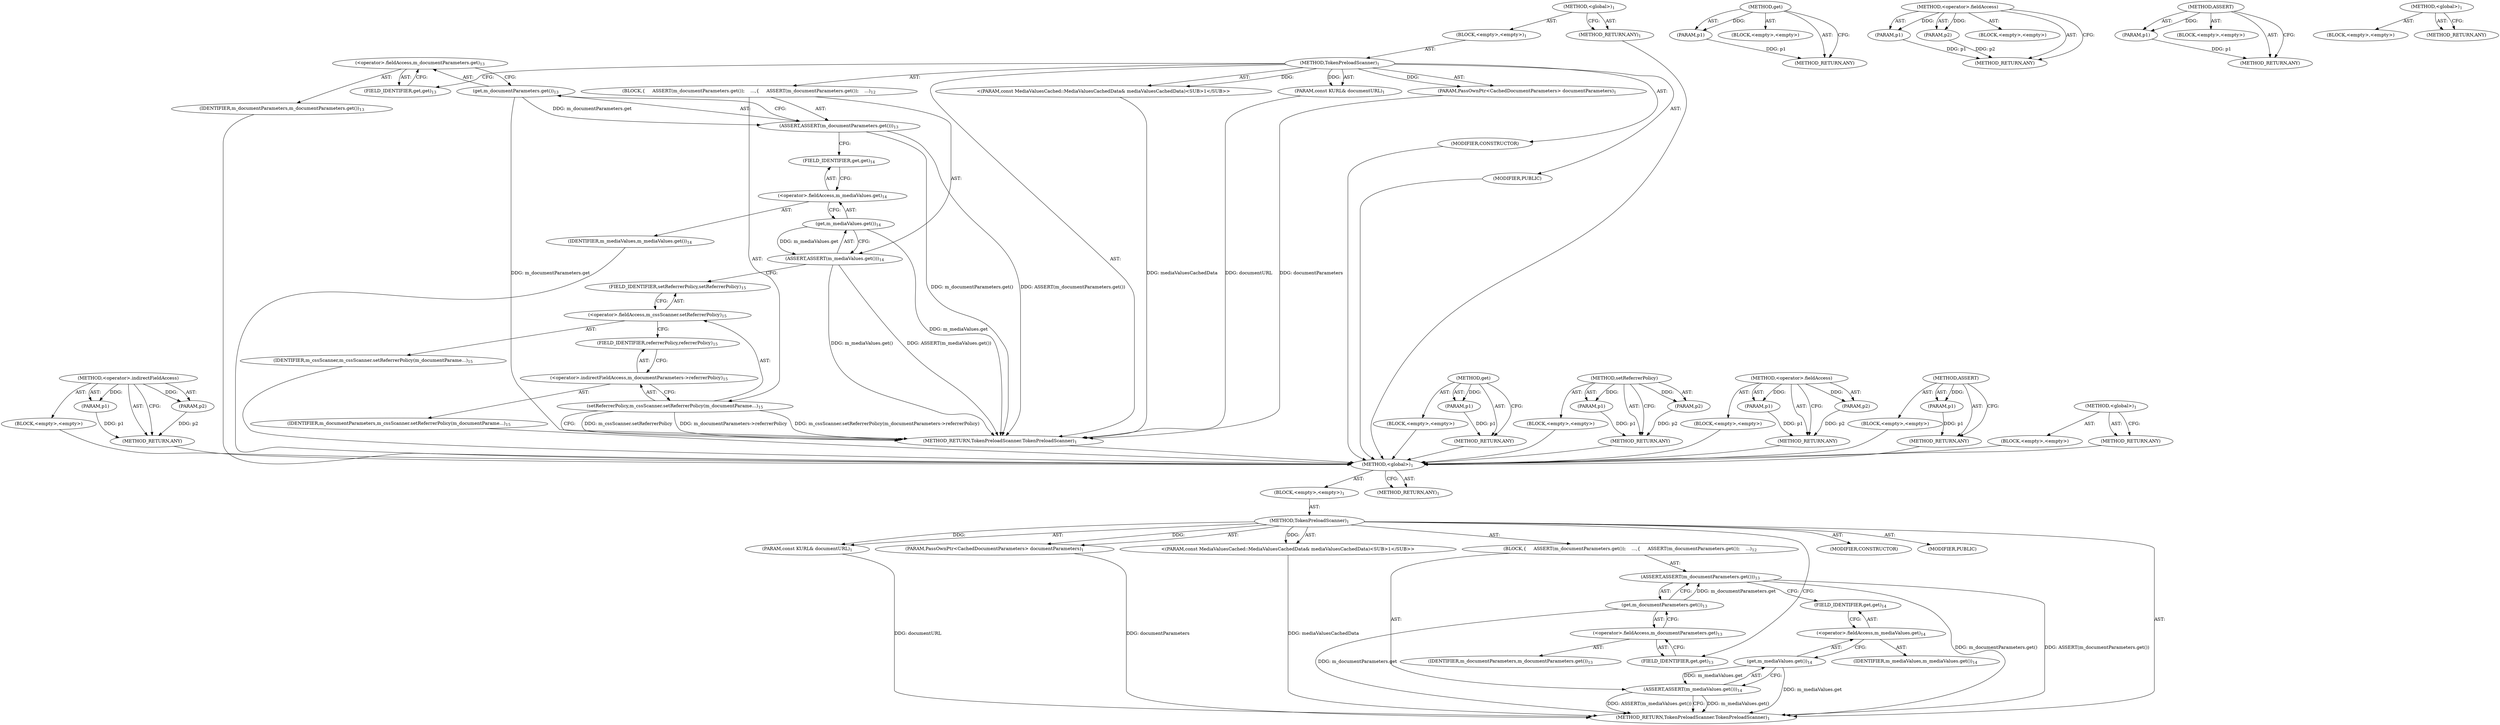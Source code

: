 digraph "&lt;global&gt;" {
vulnerable_6 [label=<(METHOD,&lt;global&gt;)<SUB>1</SUB>>];
vulnerable_7 [label=<(BLOCK,&lt;empty&gt;,&lt;empty&gt;)<SUB>1</SUB>>];
vulnerable_8 [label=<(METHOD,TokenPreloadScanner)<SUB>1</SUB>>];
vulnerable_9 [label=<(PARAM,const KURL&amp; documentURL)<SUB>1</SUB>>];
vulnerable_10 [label=<(PARAM,PassOwnPtr&lt;CachedDocumentParameters&gt; documentParameters)<SUB>1</SUB>>];
vulnerable_11 [label="<(PARAM,const MediaValuesCached::MediaValuesCachedData&amp; mediaValuesCachedData)<SUB>1</SUB>>"];
vulnerable_12 [label=<(BLOCK,{
     ASSERT(m_documentParameters.get());
    ...,{
     ASSERT(m_documentParameters.get());
    ...)<SUB>12</SUB>>];
vulnerable_13 [label=<(ASSERT,ASSERT(m_documentParameters.get()))<SUB>13</SUB>>];
vulnerable_14 [label=<(get,m_documentParameters.get())<SUB>13</SUB>>];
vulnerable_15 [label=<(&lt;operator&gt;.fieldAccess,m_documentParameters.get)<SUB>13</SUB>>];
vulnerable_16 [label=<(IDENTIFIER,m_documentParameters,m_documentParameters.get())<SUB>13</SUB>>];
vulnerable_17 [label=<(FIELD_IDENTIFIER,get,get)<SUB>13</SUB>>];
vulnerable_18 [label=<(ASSERT,ASSERT(m_mediaValues.get()))<SUB>14</SUB>>];
vulnerable_19 [label=<(get,m_mediaValues.get())<SUB>14</SUB>>];
vulnerable_20 [label=<(&lt;operator&gt;.fieldAccess,m_mediaValues.get)<SUB>14</SUB>>];
vulnerable_21 [label=<(IDENTIFIER,m_mediaValues,m_mediaValues.get())<SUB>14</SUB>>];
vulnerable_22 [label=<(FIELD_IDENTIFIER,get,get)<SUB>14</SUB>>];
vulnerable_23 [label=<(MODIFIER,CONSTRUCTOR)>];
vulnerable_24 [label=<(MODIFIER,PUBLIC)>];
vulnerable_25 [label=<(METHOD_RETURN,TokenPreloadScanner.TokenPreloadScanner)<SUB>1</SUB>>];
vulnerable_27 [label=<(METHOD_RETURN,ANY)<SUB>1</SUB>>];
vulnerable_52 [label=<(METHOD,get)>];
vulnerable_53 [label=<(PARAM,p1)>];
vulnerable_54 [label=<(BLOCK,&lt;empty&gt;,&lt;empty&gt;)>];
vulnerable_55 [label=<(METHOD_RETURN,ANY)>];
vulnerable_56 [label=<(METHOD,&lt;operator&gt;.fieldAccess)>];
vulnerable_57 [label=<(PARAM,p1)>];
vulnerable_58 [label=<(PARAM,p2)>];
vulnerable_59 [label=<(BLOCK,&lt;empty&gt;,&lt;empty&gt;)>];
vulnerable_60 [label=<(METHOD_RETURN,ANY)>];
vulnerable_48 [label=<(METHOD,ASSERT)>];
vulnerable_49 [label=<(PARAM,p1)>];
vulnerable_50 [label=<(BLOCK,&lt;empty&gt;,&lt;empty&gt;)>];
vulnerable_51 [label=<(METHOD_RETURN,ANY)>];
vulnerable_42 [label=<(METHOD,&lt;global&gt;)<SUB>1</SUB>>];
vulnerable_43 [label=<(BLOCK,&lt;empty&gt;,&lt;empty&gt;)>];
vulnerable_44 [label=<(METHOD_RETURN,ANY)>];
fixed_73 [label=<(METHOD,&lt;operator&gt;.indirectFieldAccess)>];
fixed_74 [label=<(PARAM,p1)>];
fixed_75 [label=<(PARAM,p2)>];
fixed_76 [label=<(BLOCK,&lt;empty&gt;,&lt;empty&gt;)>];
fixed_77 [label=<(METHOD_RETURN,ANY)>];
fixed_6 [label=<(METHOD,&lt;global&gt;)<SUB>1</SUB>>];
fixed_7 [label=<(BLOCK,&lt;empty&gt;,&lt;empty&gt;)<SUB>1</SUB>>];
fixed_8 [label=<(METHOD,TokenPreloadScanner)<SUB>1</SUB>>];
fixed_9 [label=<(PARAM,const KURL&amp; documentURL)<SUB>1</SUB>>];
fixed_10 [label=<(PARAM,PassOwnPtr&lt;CachedDocumentParameters&gt; documentParameters)<SUB>1</SUB>>];
fixed_11 [label="<(PARAM,const MediaValuesCached::MediaValuesCachedData&amp; mediaValuesCachedData)<SUB>1</SUB>>"];
fixed_12 [label=<(BLOCK,{
     ASSERT(m_documentParameters.get());
    ...,{
     ASSERT(m_documentParameters.get());
    ...)<SUB>12</SUB>>];
fixed_13 [label=<(ASSERT,ASSERT(m_documentParameters.get()))<SUB>13</SUB>>];
fixed_14 [label=<(get,m_documentParameters.get())<SUB>13</SUB>>];
fixed_15 [label=<(&lt;operator&gt;.fieldAccess,m_documentParameters.get)<SUB>13</SUB>>];
fixed_16 [label=<(IDENTIFIER,m_documentParameters,m_documentParameters.get())<SUB>13</SUB>>];
fixed_17 [label=<(FIELD_IDENTIFIER,get,get)<SUB>13</SUB>>];
fixed_18 [label=<(ASSERT,ASSERT(m_mediaValues.get()))<SUB>14</SUB>>];
fixed_19 [label=<(get,m_mediaValues.get())<SUB>14</SUB>>];
fixed_20 [label=<(&lt;operator&gt;.fieldAccess,m_mediaValues.get)<SUB>14</SUB>>];
fixed_21 [label=<(IDENTIFIER,m_mediaValues,m_mediaValues.get())<SUB>14</SUB>>];
fixed_22 [label=<(FIELD_IDENTIFIER,get,get)<SUB>14</SUB>>];
fixed_23 [label=<(setReferrerPolicy,m_cssScanner.setReferrerPolicy(m_documentParame...)<SUB>15</SUB>>];
fixed_24 [label=<(&lt;operator&gt;.fieldAccess,m_cssScanner.setReferrerPolicy)<SUB>15</SUB>>];
fixed_25 [label=<(IDENTIFIER,m_cssScanner,m_cssScanner.setReferrerPolicy(m_documentParame...)<SUB>15</SUB>>];
fixed_26 [label=<(FIELD_IDENTIFIER,setReferrerPolicy,setReferrerPolicy)<SUB>15</SUB>>];
fixed_27 [label=<(&lt;operator&gt;.indirectFieldAccess,m_documentParameters-&gt;referrerPolicy)<SUB>15</SUB>>];
fixed_28 [label=<(IDENTIFIER,m_documentParameters,m_cssScanner.setReferrerPolicy(m_documentParame...)<SUB>15</SUB>>];
fixed_29 [label=<(FIELD_IDENTIFIER,referrerPolicy,referrerPolicy)<SUB>15</SUB>>];
fixed_30 [label=<(MODIFIER,CONSTRUCTOR)>];
fixed_31 [label=<(MODIFIER,PUBLIC)>];
fixed_32 [label=<(METHOD_RETURN,TokenPreloadScanner.TokenPreloadScanner)<SUB>1</SUB>>];
fixed_34 [label=<(METHOD_RETURN,ANY)<SUB>1</SUB>>];
fixed_59 [label=<(METHOD,get)>];
fixed_60 [label=<(PARAM,p1)>];
fixed_61 [label=<(BLOCK,&lt;empty&gt;,&lt;empty&gt;)>];
fixed_62 [label=<(METHOD_RETURN,ANY)>];
fixed_68 [label=<(METHOD,setReferrerPolicy)>];
fixed_69 [label=<(PARAM,p1)>];
fixed_70 [label=<(PARAM,p2)>];
fixed_71 [label=<(BLOCK,&lt;empty&gt;,&lt;empty&gt;)>];
fixed_72 [label=<(METHOD_RETURN,ANY)>];
fixed_63 [label=<(METHOD,&lt;operator&gt;.fieldAccess)>];
fixed_64 [label=<(PARAM,p1)>];
fixed_65 [label=<(PARAM,p2)>];
fixed_66 [label=<(BLOCK,&lt;empty&gt;,&lt;empty&gt;)>];
fixed_67 [label=<(METHOD_RETURN,ANY)>];
fixed_55 [label=<(METHOD,ASSERT)>];
fixed_56 [label=<(PARAM,p1)>];
fixed_57 [label=<(BLOCK,&lt;empty&gt;,&lt;empty&gt;)>];
fixed_58 [label=<(METHOD_RETURN,ANY)>];
fixed_49 [label=<(METHOD,&lt;global&gt;)<SUB>1</SUB>>];
fixed_50 [label=<(BLOCK,&lt;empty&gt;,&lt;empty&gt;)>];
fixed_51 [label=<(METHOD_RETURN,ANY)>];
vulnerable_6 -> vulnerable_7  [key=0, label="AST: "];
vulnerable_6 -> vulnerable_27  [key=0, label="AST: "];
vulnerable_6 -> vulnerable_27  [key=1, label="CFG: "];
vulnerable_7 -> vulnerable_8  [key=0, label="AST: "];
vulnerable_8 -> vulnerable_9  [key=0, label="AST: "];
vulnerable_8 -> vulnerable_9  [key=1, label="DDG: "];
vulnerable_8 -> vulnerable_10  [key=0, label="AST: "];
vulnerable_8 -> vulnerable_10  [key=1, label="DDG: "];
vulnerable_8 -> vulnerable_11  [key=0, label="AST: "];
vulnerable_8 -> vulnerable_11  [key=1, label="DDG: "];
vulnerable_8 -> vulnerable_12  [key=0, label="AST: "];
vulnerable_8 -> vulnerable_23  [key=0, label="AST: "];
vulnerable_8 -> vulnerable_24  [key=0, label="AST: "];
vulnerable_8 -> vulnerable_25  [key=0, label="AST: "];
vulnerable_8 -> vulnerable_17  [key=0, label="CFG: "];
vulnerable_9 -> vulnerable_25  [key=0, label="DDG: documentURL"];
vulnerable_10 -> vulnerable_25  [key=0, label="DDG: documentParameters"];
vulnerable_11 -> vulnerable_25  [key=0, label="DDG: mediaValuesCachedData"];
vulnerable_12 -> vulnerable_13  [key=0, label="AST: "];
vulnerable_12 -> vulnerable_18  [key=0, label="AST: "];
vulnerable_13 -> vulnerable_14  [key=0, label="AST: "];
vulnerable_13 -> vulnerable_22  [key=0, label="CFG: "];
vulnerable_13 -> vulnerable_25  [key=0, label="DDG: m_documentParameters.get()"];
vulnerable_13 -> vulnerable_25  [key=1, label="DDG: ASSERT(m_documentParameters.get())"];
vulnerable_14 -> vulnerable_15  [key=0, label="AST: "];
vulnerable_14 -> vulnerable_13  [key=0, label="CFG: "];
vulnerable_14 -> vulnerable_13  [key=1, label="DDG: m_documentParameters.get"];
vulnerable_14 -> vulnerable_25  [key=0, label="DDG: m_documentParameters.get"];
vulnerable_15 -> vulnerable_16  [key=0, label="AST: "];
vulnerable_15 -> vulnerable_17  [key=0, label="AST: "];
vulnerable_15 -> vulnerable_14  [key=0, label="CFG: "];
vulnerable_17 -> vulnerable_15  [key=0, label="CFG: "];
vulnerable_18 -> vulnerable_19  [key=0, label="AST: "];
vulnerable_18 -> vulnerable_25  [key=0, label="CFG: "];
vulnerable_18 -> vulnerable_25  [key=1, label="DDG: m_mediaValues.get()"];
vulnerable_18 -> vulnerable_25  [key=2, label="DDG: ASSERT(m_mediaValues.get())"];
vulnerable_19 -> vulnerable_20  [key=0, label="AST: "];
vulnerable_19 -> vulnerable_18  [key=0, label="CFG: "];
vulnerable_19 -> vulnerable_18  [key=1, label="DDG: m_mediaValues.get"];
vulnerable_19 -> vulnerable_25  [key=0, label="DDG: m_mediaValues.get"];
vulnerable_20 -> vulnerable_21  [key=0, label="AST: "];
vulnerable_20 -> vulnerable_22  [key=0, label="AST: "];
vulnerable_20 -> vulnerable_19  [key=0, label="CFG: "];
vulnerable_22 -> vulnerable_20  [key=0, label="CFG: "];
vulnerable_52 -> vulnerable_53  [key=0, label="AST: "];
vulnerable_52 -> vulnerable_53  [key=1, label="DDG: "];
vulnerable_52 -> vulnerable_54  [key=0, label="AST: "];
vulnerable_52 -> vulnerable_55  [key=0, label="AST: "];
vulnerable_52 -> vulnerable_55  [key=1, label="CFG: "];
vulnerable_53 -> vulnerable_55  [key=0, label="DDG: p1"];
vulnerable_56 -> vulnerable_57  [key=0, label="AST: "];
vulnerable_56 -> vulnerable_57  [key=1, label="DDG: "];
vulnerable_56 -> vulnerable_59  [key=0, label="AST: "];
vulnerable_56 -> vulnerable_58  [key=0, label="AST: "];
vulnerable_56 -> vulnerable_58  [key=1, label="DDG: "];
vulnerable_56 -> vulnerable_60  [key=0, label="AST: "];
vulnerable_56 -> vulnerable_60  [key=1, label="CFG: "];
vulnerable_57 -> vulnerable_60  [key=0, label="DDG: p1"];
vulnerable_58 -> vulnerable_60  [key=0, label="DDG: p2"];
vulnerable_48 -> vulnerable_49  [key=0, label="AST: "];
vulnerable_48 -> vulnerable_49  [key=1, label="DDG: "];
vulnerable_48 -> vulnerable_50  [key=0, label="AST: "];
vulnerable_48 -> vulnerable_51  [key=0, label="AST: "];
vulnerable_48 -> vulnerable_51  [key=1, label="CFG: "];
vulnerable_49 -> vulnerable_51  [key=0, label="DDG: p1"];
vulnerable_42 -> vulnerable_43  [key=0, label="AST: "];
vulnerable_42 -> vulnerable_44  [key=0, label="AST: "];
vulnerable_42 -> vulnerable_44  [key=1, label="CFG: "];
fixed_73 -> fixed_74  [key=0, label="AST: "];
fixed_73 -> fixed_74  [key=1, label="DDG: "];
fixed_73 -> fixed_76  [key=0, label="AST: "];
fixed_73 -> fixed_75  [key=0, label="AST: "];
fixed_73 -> fixed_75  [key=1, label="DDG: "];
fixed_73 -> fixed_77  [key=0, label="AST: "];
fixed_73 -> fixed_77  [key=1, label="CFG: "];
fixed_74 -> fixed_77  [key=0, label="DDG: p1"];
fixed_75 -> fixed_77  [key=0, label="DDG: p2"];
fixed_76 -> vulnerable_6  [key=0];
fixed_77 -> vulnerable_6  [key=0];
fixed_6 -> fixed_7  [key=0, label="AST: "];
fixed_6 -> fixed_34  [key=0, label="AST: "];
fixed_6 -> fixed_34  [key=1, label="CFG: "];
fixed_7 -> fixed_8  [key=0, label="AST: "];
fixed_8 -> fixed_9  [key=0, label="AST: "];
fixed_8 -> fixed_9  [key=1, label="DDG: "];
fixed_8 -> fixed_10  [key=0, label="AST: "];
fixed_8 -> fixed_10  [key=1, label="DDG: "];
fixed_8 -> fixed_11  [key=0, label="AST: "];
fixed_8 -> fixed_11  [key=1, label="DDG: "];
fixed_8 -> fixed_12  [key=0, label="AST: "];
fixed_8 -> fixed_30  [key=0, label="AST: "];
fixed_8 -> fixed_31  [key=0, label="AST: "];
fixed_8 -> fixed_32  [key=0, label="AST: "];
fixed_8 -> fixed_17  [key=0, label="CFG: "];
fixed_9 -> fixed_32  [key=0, label="DDG: documentURL"];
fixed_10 -> fixed_32  [key=0, label="DDG: documentParameters"];
fixed_11 -> fixed_32  [key=0, label="DDG: mediaValuesCachedData"];
fixed_12 -> fixed_13  [key=0, label="AST: "];
fixed_12 -> fixed_18  [key=0, label="AST: "];
fixed_12 -> fixed_23  [key=0, label="AST: "];
fixed_13 -> fixed_14  [key=0, label="AST: "];
fixed_13 -> fixed_22  [key=0, label="CFG: "];
fixed_13 -> fixed_32  [key=0, label="DDG: m_documentParameters.get()"];
fixed_13 -> fixed_32  [key=1, label="DDG: ASSERT(m_documentParameters.get())"];
fixed_14 -> fixed_15  [key=0, label="AST: "];
fixed_14 -> fixed_13  [key=0, label="CFG: "];
fixed_14 -> fixed_13  [key=1, label="DDG: m_documentParameters.get"];
fixed_14 -> fixed_32  [key=0, label="DDG: m_documentParameters.get"];
fixed_15 -> fixed_16  [key=0, label="AST: "];
fixed_15 -> fixed_17  [key=0, label="AST: "];
fixed_15 -> fixed_14  [key=0, label="CFG: "];
fixed_16 -> vulnerable_6  [key=0];
fixed_17 -> fixed_15  [key=0, label="CFG: "];
fixed_18 -> fixed_19  [key=0, label="AST: "];
fixed_18 -> fixed_26  [key=0, label="CFG: "];
fixed_18 -> fixed_32  [key=0, label="DDG: m_mediaValues.get()"];
fixed_18 -> fixed_32  [key=1, label="DDG: ASSERT(m_mediaValues.get())"];
fixed_19 -> fixed_20  [key=0, label="AST: "];
fixed_19 -> fixed_18  [key=0, label="CFG: "];
fixed_19 -> fixed_18  [key=1, label="DDG: m_mediaValues.get"];
fixed_19 -> fixed_32  [key=0, label="DDG: m_mediaValues.get"];
fixed_20 -> fixed_21  [key=0, label="AST: "];
fixed_20 -> fixed_22  [key=0, label="AST: "];
fixed_20 -> fixed_19  [key=0, label="CFG: "];
fixed_21 -> vulnerable_6  [key=0];
fixed_22 -> fixed_20  [key=0, label="CFG: "];
fixed_23 -> fixed_24  [key=0, label="AST: "];
fixed_23 -> fixed_27  [key=0, label="AST: "];
fixed_23 -> fixed_32  [key=0, label="CFG: "];
fixed_23 -> fixed_32  [key=1, label="DDG: m_cssScanner.setReferrerPolicy"];
fixed_23 -> fixed_32  [key=2, label="DDG: m_documentParameters-&gt;referrerPolicy"];
fixed_23 -> fixed_32  [key=3, label="DDG: m_cssScanner.setReferrerPolicy(m_documentParameters-&gt;referrerPolicy)"];
fixed_24 -> fixed_25  [key=0, label="AST: "];
fixed_24 -> fixed_26  [key=0, label="AST: "];
fixed_24 -> fixed_29  [key=0, label="CFG: "];
fixed_25 -> vulnerable_6  [key=0];
fixed_26 -> fixed_24  [key=0, label="CFG: "];
fixed_27 -> fixed_28  [key=0, label="AST: "];
fixed_27 -> fixed_29  [key=0, label="AST: "];
fixed_27 -> fixed_23  [key=0, label="CFG: "];
fixed_28 -> vulnerable_6  [key=0];
fixed_29 -> fixed_27  [key=0, label="CFG: "];
fixed_30 -> vulnerable_6  [key=0];
fixed_31 -> vulnerable_6  [key=0];
fixed_32 -> vulnerable_6  [key=0];
fixed_34 -> vulnerable_6  [key=0];
fixed_59 -> fixed_60  [key=0, label="AST: "];
fixed_59 -> fixed_60  [key=1, label="DDG: "];
fixed_59 -> fixed_61  [key=0, label="AST: "];
fixed_59 -> fixed_62  [key=0, label="AST: "];
fixed_59 -> fixed_62  [key=1, label="CFG: "];
fixed_60 -> fixed_62  [key=0, label="DDG: p1"];
fixed_61 -> vulnerable_6  [key=0];
fixed_62 -> vulnerable_6  [key=0];
fixed_68 -> fixed_69  [key=0, label="AST: "];
fixed_68 -> fixed_69  [key=1, label="DDG: "];
fixed_68 -> fixed_71  [key=0, label="AST: "];
fixed_68 -> fixed_70  [key=0, label="AST: "];
fixed_68 -> fixed_70  [key=1, label="DDG: "];
fixed_68 -> fixed_72  [key=0, label="AST: "];
fixed_68 -> fixed_72  [key=1, label="CFG: "];
fixed_69 -> fixed_72  [key=0, label="DDG: p1"];
fixed_70 -> fixed_72  [key=0, label="DDG: p2"];
fixed_71 -> vulnerable_6  [key=0];
fixed_72 -> vulnerable_6  [key=0];
fixed_63 -> fixed_64  [key=0, label="AST: "];
fixed_63 -> fixed_64  [key=1, label="DDG: "];
fixed_63 -> fixed_66  [key=0, label="AST: "];
fixed_63 -> fixed_65  [key=0, label="AST: "];
fixed_63 -> fixed_65  [key=1, label="DDG: "];
fixed_63 -> fixed_67  [key=0, label="AST: "];
fixed_63 -> fixed_67  [key=1, label="CFG: "];
fixed_64 -> fixed_67  [key=0, label="DDG: p1"];
fixed_65 -> fixed_67  [key=0, label="DDG: p2"];
fixed_66 -> vulnerable_6  [key=0];
fixed_67 -> vulnerable_6  [key=0];
fixed_55 -> fixed_56  [key=0, label="AST: "];
fixed_55 -> fixed_56  [key=1, label="DDG: "];
fixed_55 -> fixed_57  [key=0, label="AST: "];
fixed_55 -> fixed_58  [key=0, label="AST: "];
fixed_55 -> fixed_58  [key=1, label="CFG: "];
fixed_56 -> fixed_58  [key=0, label="DDG: p1"];
fixed_57 -> vulnerable_6  [key=0];
fixed_58 -> vulnerable_6  [key=0];
fixed_49 -> fixed_50  [key=0, label="AST: "];
fixed_49 -> fixed_51  [key=0, label="AST: "];
fixed_49 -> fixed_51  [key=1, label="CFG: "];
fixed_50 -> vulnerable_6  [key=0];
fixed_51 -> vulnerable_6  [key=0];
}

